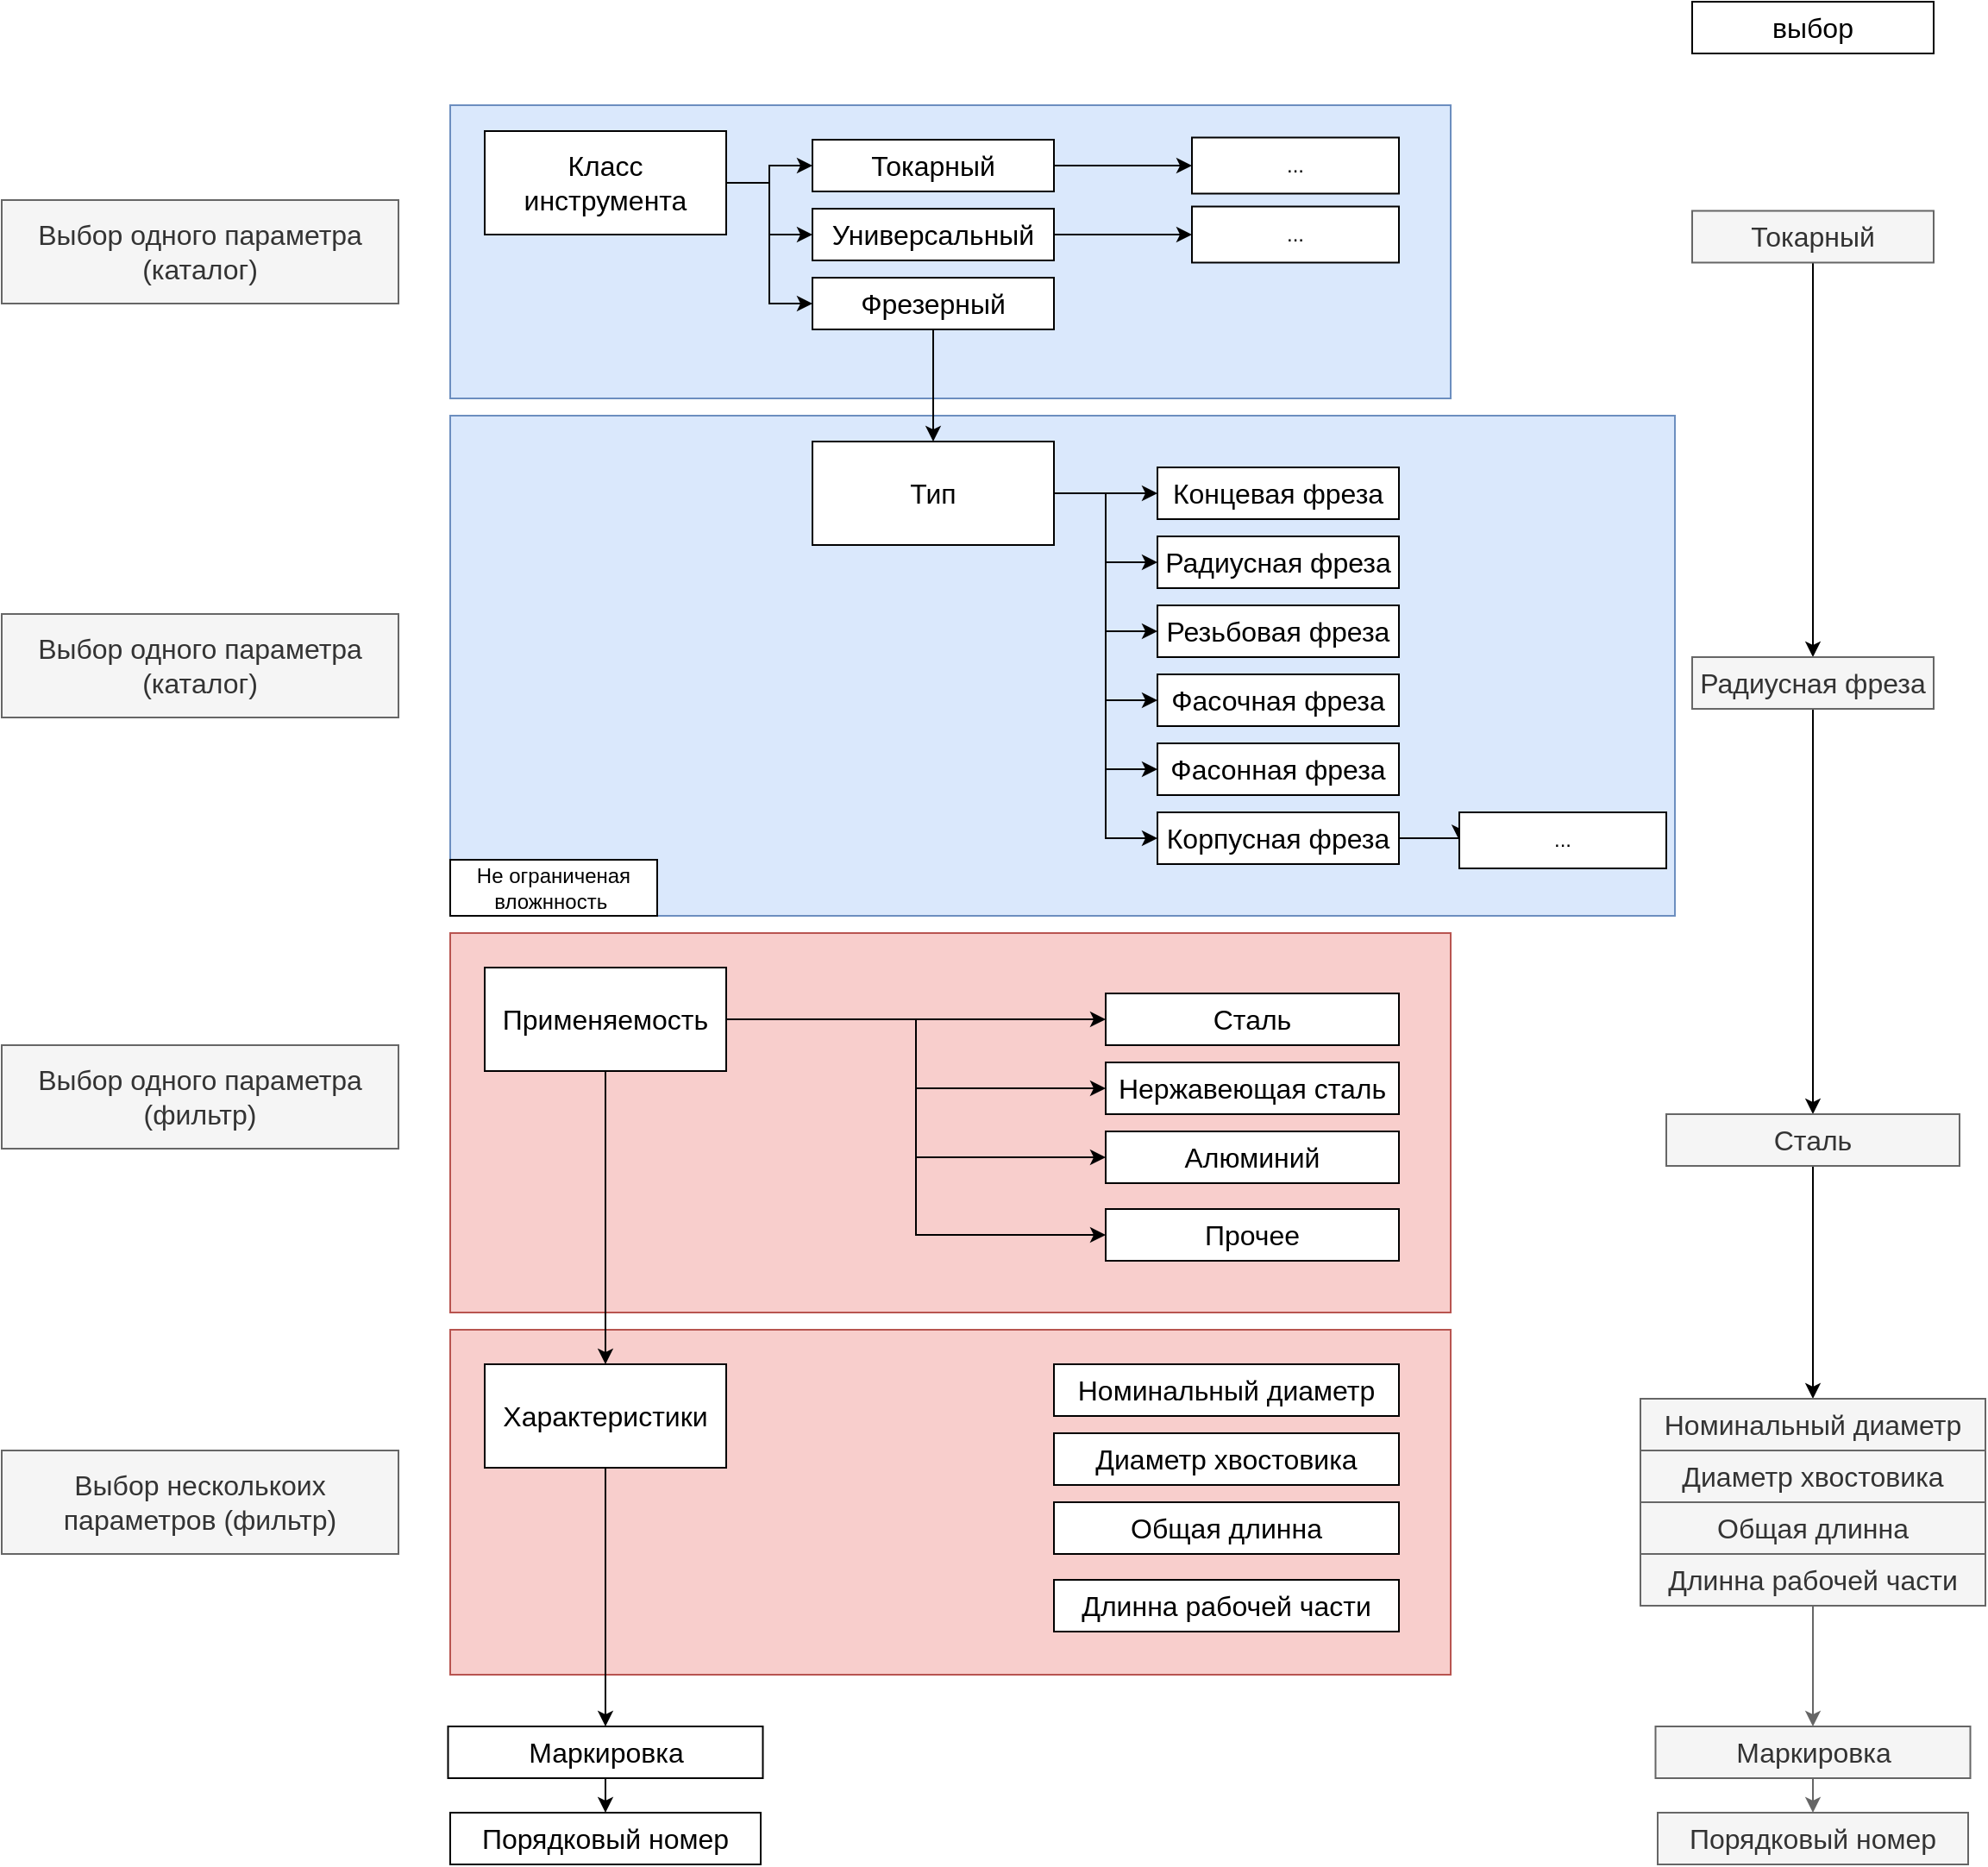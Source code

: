 <mxfile version="22.1.4" type="device">
  <diagram name="Страница — 1" id="rCo34V7c9WMxrhVv8G43">
    <mxGraphModel dx="3033" dy="2323" grid="1" gridSize="10" guides="1" tooltips="1" connect="1" arrows="1" fold="1" page="1" pageScale="1" pageWidth="827" pageHeight="1169" math="0" shadow="0">
      <root>
        <mxCell id="0" />
        <mxCell id="1" parent="0" />
        <mxCell id="O2XYGsJC51HNCYNZoQb--43" value="" style="rounded=0;whiteSpace=wrap;html=1;fillColor=#f8cecc;strokeColor=#b85450;movable=1;resizable=1;rotatable=1;deletable=1;editable=1;locked=0;connectable=1;" vertex="1" parent="1">
          <mxGeometry x="70" y="670" width="580" height="200" as="geometry" />
        </mxCell>
        <mxCell id="O2XYGsJC51HNCYNZoQb--32" value="" style="rounded=0;whiteSpace=wrap;html=1;fillColor=#f8cecc;strokeColor=#b85450;movable=1;resizable=1;rotatable=1;deletable=1;editable=1;locked=0;connectable=1;" vertex="1" parent="1">
          <mxGeometry x="70" y="440" width="580" height="220" as="geometry" />
        </mxCell>
        <mxCell id="O2XYGsJC51HNCYNZoQb--14" value="" style="rounded=0;whiteSpace=wrap;html=1;fillColor=#dae8fc;strokeColor=#6c8ebf;movable=1;resizable=1;rotatable=1;deletable=1;editable=1;locked=0;connectable=1;" vertex="1" parent="1">
          <mxGeometry x="70" y="140" width="710" height="290" as="geometry" />
        </mxCell>
        <mxCell id="O2XYGsJC51HNCYNZoQb--13" value="" style="rounded=0;whiteSpace=wrap;html=1;fillColor=#dae8fc;strokeColor=#6c8ebf;movable=0;resizable=0;rotatable=0;deletable=0;editable=0;locked=1;connectable=0;" vertex="1" parent="1">
          <mxGeometry x="70" y="-40" width="580" height="170" as="geometry" />
        </mxCell>
        <mxCell id="O2XYGsJC51HNCYNZoQb--2" value="&lt;font style=&quot;font-size: 16px;&quot;&gt;Фрезерный&lt;/font&gt;" style="rounded=0;whiteSpace=wrap;html=1;" vertex="1" parent="1">
          <mxGeometry x="280" y="60" width="140" height="30" as="geometry" />
        </mxCell>
        <mxCell id="O2XYGsJC51HNCYNZoQb--18" style="edgeStyle=orthogonalEdgeStyle;rounded=0;orthogonalLoop=1;jettySize=auto;html=1;exitX=1;exitY=0.5;exitDx=0;exitDy=0;" edge="1" parent="1" source="O2XYGsJC51HNCYNZoQb--3" target="O2XYGsJC51HNCYNZoQb--5">
          <mxGeometry relative="1" as="geometry" />
        </mxCell>
        <mxCell id="O2XYGsJC51HNCYNZoQb--19" style="edgeStyle=orthogonalEdgeStyle;rounded=0;orthogonalLoop=1;jettySize=auto;html=1;exitX=1;exitY=0.5;exitDx=0;exitDy=0;entryX=0;entryY=0.5;entryDx=0;entryDy=0;" edge="1" parent="1" source="O2XYGsJC51HNCYNZoQb--3" target="O2XYGsJC51HNCYNZoQb--7">
          <mxGeometry relative="1" as="geometry" />
        </mxCell>
        <mxCell id="O2XYGsJC51HNCYNZoQb--20" style="edgeStyle=orthogonalEdgeStyle;rounded=0;orthogonalLoop=1;jettySize=auto;html=1;exitX=1;exitY=0.5;exitDx=0;exitDy=0;entryX=0;entryY=0.5;entryDx=0;entryDy=0;" edge="1" parent="1" source="O2XYGsJC51HNCYNZoQb--3" target="O2XYGsJC51HNCYNZoQb--2">
          <mxGeometry relative="1" as="geometry" />
        </mxCell>
        <mxCell id="O2XYGsJC51HNCYNZoQb--31" style="edgeStyle=orthogonalEdgeStyle;rounded=0;orthogonalLoop=1;jettySize=auto;html=1;entryX=0.5;entryY=0;entryDx=0;entryDy=0;exitX=0.5;exitY=1;exitDx=0;exitDy=0;" edge="1" parent="1" source="O2XYGsJC51HNCYNZoQb--2" target="O2XYGsJC51HNCYNZoQb--12">
          <mxGeometry relative="1" as="geometry" />
        </mxCell>
        <mxCell id="O2XYGsJC51HNCYNZoQb--3" value="&lt;font style=&quot;font-size: 16px;&quot;&gt;Класс инструмента&lt;/font&gt;" style="rounded=0;whiteSpace=wrap;html=1;movable=1;resizable=1;rotatable=1;deletable=1;editable=1;locked=0;connectable=1;" vertex="1" parent="1">
          <mxGeometry x="90" y="-25" width="140" height="60" as="geometry" />
        </mxCell>
        <mxCell id="O2XYGsJC51HNCYNZoQb--69" value="" style="edgeStyle=orthogonalEdgeStyle;rounded=0;orthogonalLoop=1;jettySize=auto;html=1;" edge="1" parent="1" source="O2XYGsJC51HNCYNZoQb--5" target="O2XYGsJC51HNCYNZoQb--68">
          <mxGeometry relative="1" as="geometry" />
        </mxCell>
        <mxCell id="O2XYGsJC51HNCYNZoQb--5" value="&lt;font style=&quot;font-size: 16px;&quot;&gt;Токарный&lt;/font&gt;" style="rounded=0;whiteSpace=wrap;html=1;" vertex="1" parent="1">
          <mxGeometry x="280" y="-20" width="140" height="30" as="geometry" />
        </mxCell>
        <mxCell id="O2XYGsJC51HNCYNZoQb--73" style="edgeStyle=orthogonalEdgeStyle;rounded=0;orthogonalLoop=1;jettySize=auto;html=1;exitX=1;exitY=0.5;exitDx=0;exitDy=0;entryX=0;entryY=0.5;entryDx=0;entryDy=0;" edge="1" parent="1" source="O2XYGsJC51HNCYNZoQb--7" target="O2XYGsJC51HNCYNZoQb--72">
          <mxGeometry relative="1" as="geometry" />
        </mxCell>
        <mxCell id="O2XYGsJC51HNCYNZoQb--7" value="&lt;font style=&quot;font-size: 16px;&quot;&gt;Универсальный&lt;/font&gt;" style="rounded=0;whiteSpace=wrap;html=1;" vertex="1" parent="1">
          <mxGeometry x="280" y="20" width="140" height="30" as="geometry" />
        </mxCell>
        <mxCell id="O2XYGsJC51HNCYNZoQb--21" style="edgeStyle=orthogonalEdgeStyle;rounded=0;orthogonalLoop=1;jettySize=auto;html=1;exitX=1;exitY=0.5;exitDx=0;exitDy=0;entryX=0;entryY=0.5;entryDx=0;entryDy=0;" edge="1" parent="1" source="O2XYGsJC51HNCYNZoQb--12" target="O2XYGsJC51HNCYNZoQb--16">
          <mxGeometry relative="1" as="geometry" />
        </mxCell>
        <mxCell id="O2XYGsJC51HNCYNZoQb--22" style="edgeStyle=orthogonalEdgeStyle;rounded=0;orthogonalLoop=1;jettySize=auto;html=1;exitX=1;exitY=0.5;exitDx=0;exitDy=0;entryX=0;entryY=0.5;entryDx=0;entryDy=0;" edge="1" parent="1" source="O2XYGsJC51HNCYNZoQb--12" target="O2XYGsJC51HNCYNZoQb--15">
          <mxGeometry relative="1" as="geometry" />
        </mxCell>
        <mxCell id="O2XYGsJC51HNCYNZoQb--27" style="edgeStyle=orthogonalEdgeStyle;rounded=0;orthogonalLoop=1;jettySize=auto;html=1;exitX=1;exitY=0.5;exitDx=0;exitDy=0;entryX=0;entryY=0.5;entryDx=0;entryDy=0;" edge="1" parent="1" source="O2XYGsJC51HNCYNZoQb--12" target="O2XYGsJC51HNCYNZoQb--24">
          <mxGeometry relative="1" as="geometry" />
        </mxCell>
        <mxCell id="O2XYGsJC51HNCYNZoQb--28" style="edgeStyle=orthogonalEdgeStyle;rounded=0;orthogonalLoop=1;jettySize=auto;html=1;exitX=1;exitY=0.5;exitDx=0;exitDy=0;entryX=0;entryY=0.5;entryDx=0;entryDy=0;" edge="1" parent="1" source="O2XYGsJC51HNCYNZoQb--12" target="O2XYGsJC51HNCYNZoQb--26">
          <mxGeometry relative="1" as="geometry" />
        </mxCell>
        <mxCell id="O2XYGsJC51HNCYNZoQb--29" style="edgeStyle=orthogonalEdgeStyle;rounded=0;orthogonalLoop=1;jettySize=auto;html=1;exitX=1;exitY=0.5;exitDx=0;exitDy=0;entryX=0;entryY=0.5;entryDx=0;entryDy=0;" edge="1" parent="1" source="O2XYGsJC51HNCYNZoQb--12" target="O2XYGsJC51HNCYNZoQb--25">
          <mxGeometry relative="1" as="geometry" />
        </mxCell>
        <mxCell id="O2XYGsJC51HNCYNZoQb--30" style="edgeStyle=orthogonalEdgeStyle;rounded=0;orthogonalLoop=1;jettySize=auto;html=1;exitX=1;exitY=0.5;exitDx=0;exitDy=0;entryX=0;entryY=0.5;entryDx=0;entryDy=0;" edge="1" parent="1" source="O2XYGsJC51HNCYNZoQb--12" target="O2XYGsJC51HNCYNZoQb--23">
          <mxGeometry relative="1" as="geometry" />
        </mxCell>
        <mxCell id="O2XYGsJC51HNCYNZoQb--12" value="&lt;font style=&quot;font-size: 16px;&quot;&gt;Тип&lt;/font&gt;" style="rounded=0;whiteSpace=wrap;html=1;movable=1;resizable=1;rotatable=1;deletable=1;editable=1;locked=0;connectable=1;" vertex="1" parent="1">
          <mxGeometry x="280" y="155" width="140" height="60" as="geometry" />
        </mxCell>
        <mxCell id="O2XYGsJC51HNCYNZoQb--15" value="&lt;font style=&quot;font-size: 16px;&quot;&gt;Радиусная фреза&lt;/font&gt;" style="rounded=0;whiteSpace=wrap;html=1;" vertex="1" parent="1">
          <mxGeometry x="480" y="210" width="140" height="30" as="geometry" />
        </mxCell>
        <mxCell id="O2XYGsJC51HNCYNZoQb--16" value="&lt;font style=&quot;font-size: 16px;&quot;&gt;Концевая фреза&lt;/font&gt;" style="rounded=0;whiteSpace=wrap;html=1;" vertex="1" parent="1">
          <mxGeometry x="480" y="170" width="140" height="30" as="geometry" />
        </mxCell>
        <mxCell id="O2XYGsJC51HNCYNZoQb--23" value="&lt;font style=&quot;font-size: 16px;&quot;&gt;Резьбовая фреза&lt;/font&gt;" style="rounded=0;whiteSpace=wrap;html=1;" vertex="1" parent="1">
          <mxGeometry x="480" y="250" width="140" height="30" as="geometry" />
        </mxCell>
        <mxCell id="O2XYGsJC51HNCYNZoQb--24" value="&lt;font style=&quot;font-size: 16px;&quot;&gt;Фасочная фреза&lt;/font&gt;" style="rounded=0;whiteSpace=wrap;html=1;" vertex="1" parent="1">
          <mxGeometry x="480" y="290" width="140" height="30" as="geometry" />
        </mxCell>
        <mxCell id="O2XYGsJC51HNCYNZoQb--102" style="edgeStyle=orthogonalEdgeStyle;rounded=0;orthogonalLoop=1;jettySize=auto;html=1;exitX=1;exitY=0.5;exitDx=0;exitDy=0;entryX=0;entryY=0.5;entryDx=0;entryDy=0;" edge="1" parent="1" source="O2XYGsJC51HNCYNZoQb--25" target="O2XYGsJC51HNCYNZoQb--101">
          <mxGeometry relative="1" as="geometry" />
        </mxCell>
        <mxCell id="O2XYGsJC51HNCYNZoQb--25" value="&lt;font style=&quot;font-size: 16px;&quot;&gt;Корпусная фреза&lt;/font&gt;" style="rounded=0;whiteSpace=wrap;html=1;" vertex="1" parent="1">
          <mxGeometry x="480" y="370" width="140" height="30" as="geometry" />
        </mxCell>
        <mxCell id="O2XYGsJC51HNCYNZoQb--26" value="&lt;font style=&quot;font-size: 16px;&quot;&gt;Фасонная фреза&lt;/font&gt;" style="rounded=0;whiteSpace=wrap;html=1;" vertex="1" parent="1">
          <mxGeometry x="480" y="330" width="140" height="30" as="geometry" />
        </mxCell>
        <mxCell id="O2XYGsJC51HNCYNZoQb--36" style="edgeStyle=orthogonalEdgeStyle;rounded=0;orthogonalLoop=1;jettySize=auto;html=1;" edge="1" parent="1" source="O2XYGsJC51HNCYNZoQb--33" target="O2XYGsJC51HNCYNZoQb--35">
          <mxGeometry relative="1" as="geometry" />
        </mxCell>
        <mxCell id="O2XYGsJC51HNCYNZoQb--40" style="edgeStyle=orthogonalEdgeStyle;rounded=0;orthogonalLoop=1;jettySize=auto;html=1;exitX=1;exitY=0.5;exitDx=0;exitDy=0;entryX=0;entryY=0.5;entryDx=0;entryDy=0;" edge="1" parent="1" source="O2XYGsJC51HNCYNZoQb--33" target="O2XYGsJC51HNCYNZoQb--39">
          <mxGeometry relative="1" as="geometry" />
        </mxCell>
        <mxCell id="O2XYGsJC51HNCYNZoQb--41" style="edgeStyle=orthogonalEdgeStyle;rounded=0;orthogonalLoop=1;jettySize=auto;html=1;exitX=1;exitY=0.5;exitDx=0;exitDy=0;entryX=0;entryY=0.5;entryDx=0;entryDy=0;" edge="1" parent="1" source="O2XYGsJC51HNCYNZoQb--33" target="O2XYGsJC51HNCYNZoQb--38">
          <mxGeometry relative="1" as="geometry" />
        </mxCell>
        <mxCell id="O2XYGsJC51HNCYNZoQb--42" style="edgeStyle=orthogonalEdgeStyle;rounded=0;orthogonalLoop=1;jettySize=auto;html=1;exitX=1;exitY=0.5;exitDx=0;exitDy=0;entryX=0;entryY=0.5;entryDx=0;entryDy=0;" edge="1" parent="1" source="O2XYGsJC51HNCYNZoQb--33" target="O2XYGsJC51HNCYNZoQb--37">
          <mxGeometry relative="1" as="geometry" />
        </mxCell>
        <mxCell id="O2XYGsJC51HNCYNZoQb--54" style="edgeStyle=orthogonalEdgeStyle;rounded=0;orthogonalLoop=1;jettySize=auto;html=1;exitX=0.5;exitY=1;exitDx=0;exitDy=0;" edge="1" parent="1" source="O2XYGsJC51HNCYNZoQb--33" target="O2XYGsJC51HNCYNZoQb--50">
          <mxGeometry relative="1" as="geometry" />
        </mxCell>
        <mxCell id="O2XYGsJC51HNCYNZoQb--33" value="&lt;font style=&quot;font-size: 16px;&quot;&gt;Применяемость&lt;/font&gt;" style="rounded=0;whiteSpace=wrap;html=1;movable=1;resizable=1;rotatable=1;deletable=1;editable=1;locked=0;connectable=1;" vertex="1" parent="1">
          <mxGeometry x="90" y="460" width="140" height="60" as="geometry" />
        </mxCell>
        <mxCell id="O2XYGsJC51HNCYNZoQb--35" value="&lt;font style=&quot;font-size: 16px;&quot;&gt;Сталь&lt;/font&gt;" style="rounded=0;whiteSpace=wrap;html=1;" vertex="1" parent="1">
          <mxGeometry x="450" y="475" width="170" height="30" as="geometry" />
        </mxCell>
        <mxCell id="O2XYGsJC51HNCYNZoQb--37" value="&lt;font style=&quot;font-size: 16px;&quot;&gt;Прочее&lt;/font&gt;" style="rounded=0;whiteSpace=wrap;html=1;" vertex="1" parent="1">
          <mxGeometry x="450" y="600" width="170" height="30" as="geometry" />
        </mxCell>
        <mxCell id="O2XYGsJC51HNCYNZoQb--38" value="&lt;font style=&quot;font-size: 16px;&quot;&gt;Алюминий&lt;/font&gt;" style="rounded=0;whiteSpace=wrap;html=1;" vertex="1" parent="1">
          <mxGeometry x="450" y="555" width="170" height="30" as="geometry" />
        </mxCell>
        <mxCell id="O2XYGsJC51HNCYNZoQb--39" value="&lt;font style=&quot;font-size: 16px;&quot;&gt;Нержавеющая сталь&lt;/font&gt;" style="rounded=0;whiteSpace=wrap;html=1;" vertex="1" parent="1">
          <mxGeometry x="450" y="515" width="170" height="30" as="geometry" />
        </mxCell>
        <mxCell id="O2XYGsJC51HNCYNZoQb--44" value="&lt;font style=&quot;font-size: 16px;&quot;&gt;Номинальный диаметр&lt;/font&gt;" style="rounded=0;whiteSpace=wrap;html=1;" vertex="1" parent="1">
          <mxGeometry x="420" y="690" width="200" height="30" as="geometry" />
        </mxCell>
        <mxCell id="O2XYGsJC51HNCYNZoQb--45" value="&lt;font style=&quot;font-size: 16px;&quot;&gt;Длинна рабочей части&lt;/font&gt;" style="rounded=0;whiteSpace=wrap;html=1;" vertex="1" parent="1">
          <mxGeometry x="420" y="815" width="200" height="30" as="geometry" />
        </mxCell>
        <mxCell id="O2XYGsJC51HNCYNZoQb--46" value="&lt;font style=&quot;font-size: 16px;&quot;&gt;Общая длинна&lt;/font&gt;" style="rounded=0;whiteSpace=wrap;html=1;" vertex="1" parent="1">
          <mxGeometry x="420" y="770" width="200" height="30" as="geometry" />
        </mxCell>
        <mxCell id="O2XYGsJC51HNCYNZoQb--47" value="&lt;font style=&quot;font-size: 16px;&quot;&gt;Диаметр хвостовика&lt;/font&gt;" style="rounded=0;whiteSpace=wrap;html=1;" vertex="1" parent="1">
          <mxGeometry x="420" y="730" width="200" height="30" as="geometry" />
        </mxCell>
        <mxCell id="O2XYGsJC51HNCYNZoQb--53" style="edgeStyle=orthogonalEdgeStyle;rounded=0;orthogonalLoop=1;jettySize=auto;html=1;exitX=0.5;exitY=1;exitDx=0;exitDy=0;entryX=0.5;entryY=0;entryDx=0;entryDy=0;" edge="1" parent="1" source="O2XYGsJC51HNCYNZoQb--50" target="O2XYGsJC51HNCYNZoQb--52">
          <mxGeometry relative="1" as="geometry" />
        </mxCell>
        <mxCell id="O2XYGsJC51HNCYNZoQb--50" value="&lt;font style=&quot;font-size: 16px;&quot;&gt;Характеристики&lt;/font&gt;" style="rounded=0;whiteSpace=wrap;html=1;movable=1;resizable=1;rotatable=1;deletable=1;editable=1;locked=0;connectable=1;" vertex="1" parent="1">
          <mxGeometry x="90" y="690" width="140" height="60" as="geometry" />
        </mxCell>
        <mxCell id="O2XYGsJC51HNCYNZoQb--56" style="edgeStyle=orthogonalEdgeStyle;rounded=0;orthogonalLoop=1;jettySize=auto;html=1;exitX=0.5;exitY=1;exitDx=0;exitDy=0;entryX=0.5;entryY=0;entryDx=0;entryDy=0;" edge="1" parent="1" source="O2XYGsJC51HNCYNZoQb--52" target="O2XYGsJC51HNCYNZoQb--55">
          <mxGeometry relative="1" as="geometry" />
        </mxCell>
        <mxCell id="O2XYGsJC51HNCYNZoQb--52" value="&lt;font style=&quot;font-size: 16px;&quot;&gt;Маркировка&lt;/font&gt;" style="rounded=0;whiteSpace=wrap;html=1;" vertex="1" parent="1">
          <mxGeometry x="68.75" y="900" width="182.5" height="30" as="geometry" />
        </mxCell>
        <mxCell id="O2XYGsJC51HNCYNZoQb--55" value="&lt;font style=&quot;font-size: 16px;&quot;&gt;Порядковый номер&lt;/font&gt;" style="rounded=0;whiteSpace=wrap;html=1;" vertex="1" parent="1">
          <mxGeometry x="70" y="950" width="180" height="30" as="geometry" />
        </mxCell>
        <mxCell id="O2XYGsJC51HNCYNZoQb--63" value="&lt;font style=&quot;font-size: 16px;&quot;&gt;Выбор несколькоих параметров (фильтр)&lt;/font&gt;" style="rounded=0;whiteSpace=wrap;html=1;fillColor=#f5f5f5;fontColor=#333333;strokeColor=#666666;" vertex="1" parent="1">
          <mxGeometry x="-190" y="740" width="230" height="60" as="geometry" />
        </mxCell>
        <mxCell id="O2XYGsJC51HNCYNZoQb--64" value="&lt;font style=&quot;font-size: 16px;&quot;&gt;Выбор одного параметра (фильтр)&lt;/font&gt;" style="rounded=0;whiteSpace=wrap;html=1;fillColor=#f5f5f5;fontColor=#333333;strokeColor=#666666;" vertex="1" parent="1">
          <mxGeometry x="-190" y="505" width="230" height="60" as="geometry" />
        </mxCell>
        <mxCell id="O2XYGsJC51HNCYNZoQb--65" value="&lt;font style=&quot;font-size: 16px;&quot;&gt;Выбор одного параметра (каталог)&lt;/font&gt;" style="rounded=0;whiteSpace=wrap;html=1;fillColor=#f5f5f5;fontColor=#333333;strokeColor=#666666;" vertex="1" parent="1">
          <mxGeometry x="-190" y="255" width="230" height="60" as="geometry" />
        </mxCell>
        <mxCell id="O2XYGsJC51HNCYNZoQb--68" value="..." style="whiteSpace=wrap;html=1;rounded=0;" vertex="1" parent="1">
          <mxGeometry x="500" y="-21.25" width="120" height="32.5" as="geometry" />
        </mxCell>
        <mxCell id="O2XYGsJC51HNCYNZoQb--72" value="..." style="whiteSpace=wrap;html=1;rounded=0;" vertex="1" parent="1">
          <mxGeometry x="500" y="18.75" width="120" height="32.5" as="geometry" />
        </mxCell>
        <mxCell id="O2XYGsJC51HNCYNZoQb--76" value="&lt;font style=&quot;font-size: 16px;&quot;&gt;Выбор одного параметра (каталог)&lt;/font&gt;" style="rounded=0;whiteSpace=wrap;html=1;fillColor=#f5f5f5;fontColor=#333333;strokeColor=#666666;" vertex="1" parent="1">
          <mxGeometry x="-190" y="15" width="230" height="60" as="geometry" />
        </mxCell>
        <mxCell id="O2XYGsJC51HNCYNZoQb--86" style="edgeStyle=orthogonalEdgeStyle;rounded=0;orthogonalLoop=1;jettySize=auto;html=1;exitX=0.5;exitY=1;exitDx=0;exitDy=0;" edge="1" parent="1" source="O2XYGsJC51HNCYNZoQb--83" target="O2XYGsJC51HNCYNZoQb--85">
          <mxGeometry relative="1" as="geometry" />
        </mxCell>
        <mxCell id="O2XYGsJC51HNCYNZoQb--83" value="&lt;font style=&quot;font-size: 16px;&quot;&gt;Токарный&lt;/font&gt;" style="rounded=0;whiteSpace=wrap;html=1;fillColor=#f5f5f5;fontColor=#333333;strokeColor=#666666;" vertex="1" parent="1">
          <mxGeometry x="790" y="21.25" width="140" height="30" as="geometry" />
        </mxCell>
        <mxCell id="O2XYGsJC51HNCYNZoQb--84" value="&lt;font style=&quot;font-size: 16px;&quot;&gt;выбор&lt;/font&gt;" style="rounded=0;whiteSpace=wrap;html=1;" vertex="1" parent="1">
          <mxGeometry x="790" y="-100" width="140" height="30" as="geometry" />
        </mxCell>
        <mxCell id="O2XYGsJC51HNCYNZoQb--89" style="edgeStyle=orthogonalEdgeStyle;rounded=0;orthogonalLoop=1;jettySize=auto;html=1;exitX=0.5;exitY=1;exitDx=0;exitDy=0;entryX=0.5;entryY=0;entryDx=0;entryDy=0;" edge="1" parent="1" source="O2XYGsJC51HNCYNZoQb--85" target="O2XYGsJC51HNCYNZoQb--88">
          <mxGeometry relative="1" as="geometry" />
        </mxCell>
        <mxCell id="O2XYGsJC51HNCYNZoQb--85" value="&lt;font style=&quot;font-size: 16px;&quot;&gt;Радиусная фреза&lt;/font&gt;" style="rounded=0;whiteSpace=wrap;html=1;fillColor=#f5f5f5;fontColor=#333333;strokeColor=#666666;" vertex="1" parent="1">
          <mxGeometry x="790" y="280" width="140" height="30" as="geometry" />
        </mxCell>
        <mxCell id="O2XYGsJC51HNCYNZoQb--94" style="edgeStyle=orthogonalEdgeStyle;rounded=0;orthogonalLoop=1;jettySize=auto;html=1;exitX=0.5;exitY=1;exitDx=0;exitDy=0;entryX=0.5;entryY=0;entryDx=0;entryDy=0;" edge="1" parent="1" source="O2XYGsJC51HNCYNZoQb--88" target="O2XYGsJC51HNCYNZoQb--90">
          <mxGeometry relative="1" as="geometry" />
        </mxCell>
        <mxCell id="O2XYGsJC51HNCYNZoQb--88" value="&lt;font style=&quot;font-size: 16px;&quot;&gt;Сталь&lt;/font&gt;" style="rounded=0;whiteSpace=wrap;html=1;fillColor=#f5f5f5;fontColor=#333333;strokeColor=#666666;" vertex="1" parent="1">
          <mxGeometry x="775" y="545" width="170" height="30" as="geometry" />
        </mxCell>
        <mxCell id="O2XYGsJC51HNCYNZoQb--90" value="&lt;font style=&quot;font-size: 16px;&quot;&gt;Номинальный диаметр&lt;/font&gt;" style="rounded=0;whiteSpace=wrap;html=1;fillColor=#f5f5f5;fontColor=#333333;strokeColor=#666666;" vertex="1" parent="1">
          <mxGeometry x="760" y="710" width="200" height="30" as="geometry" />
        </mxCell>
        <mxCell id="O2XYGsJC51HNCYNZoQb--98" style="edgeStyle=orthogonalEdgeStyle;rounded=0;orthogonalLoop=1;jettySize=auto;html=1;exitX=0.5;exitY=1;exitDx=0;exitDy=0;entryX=0.5;entryY=0;entryDx=0;entryDy=0;fillColor=#f5f5f5;strokeColor=#666666;" edge="1" parent="1" source="O2XYGsJC51HNCYNZoQb--91" target="O2XYGsJC51HNCYNZoQb--96">
          <mxGeometry relative="1" as="geometry" />
        </mxCell>
        <mxCell id="O2XYGsJC51HNCYNZoQb--91" value="&lt;font style=&quot;font-size: 16px;&quot;&gt;Длинна рабочей части&lt;/font&gt;" style="rounded=0;whiteSpace=wrap;html=1;fillColor=#f5f5f5;fontColor=#333333;strokeColor=#666666;" vertex="1" parent="1">
          <mxGeometry x="760" y="800" width="200" height="30" as="geometry" />
        </mxCell>
        <mxCell id="O2XYGsJC51HNCYNZoQb--92" value="&lt;font style=&quot;font-size: 16px;&quot;&gt;Общая длинна&lt;/font&gt;" style="rounded=0;whiteSpace=wrap;html=1;fillColor=#f5f5f5;fontColor=#333333;strokeColor=#666666;" vertex="1" parent="1">
          <mxGeometry x="760" y="770" width="200" height="30" as="geometry" />
        </mxCell>
        <mxCell id="O2XYGsJC51HNCYNZoQb--93" value="&lt;font style=&quot;font-size: 16px;&quot;&gt;Диаметр хвостовика&lt;/font&gt;" style="rounded=0;whiteSpace=wrap;html=1;fillColor=#f5f5f5;fontColor=#333333;strokeColor=#666666;" vertex="1" parent="1">
          <mxGeometry x="760" y="740" width="200" height="30" as="geometry" />
        </mxCell>
        <mxCell id="O2XYGsJC51HNCYNZoQb--95" style="edgeStyle=orthogonalEdgeStyle;rounded=0;orthogonalLoop=1;jettySize=auto;html=1;exitX=0.5;exitY=1;exitDx=0;exitDy=0;entryX=0.5;entryY=0;entryDx=0;entryDy=0;fillColor=#f5f5f5;strokeColor=#666666;" edge="1" parent="1" source="O2XYGsJC51HNCYNZoQb--96" target="O2XYGsJC51HNCYNZoQb--97">
          <mxGeometry relative="1" as="geometry" />
        </mxCell>
        <mxCell id="O2XYGsJC51HNCYNZoQb--96" value="&lt;font style=&quot;font-size: 16px;&quot;&gt;Маркировка&lt;/font&gt;" style="rounded=0;whiteSpace=wrap;html=1;fillColor=#f5f5f5;fontColor=#333333;strokeColor=#666666;" vertex="1" parent="1">
          <mxGeometry x="768.75" y="900" width="182.5" height="30" as="geometry" />
        </mxCell>
        <mxCell id="O2XYGsJC51HNCYNZoQb--97" value="&lt;font style=&quot;font-size: 16px;&quot;&gt;Порядковый номер&lt;/font&gt;" style="rounded=0;whiteSpace=wrap;html=1;fillColor=#f5f5f5;fontColor=#333333;strokeColor=#666666;" vertex="1" parent="1">
          <mxGeometry x="770" y="950" width="180" height="30" as="geometry" />
        </mxCell>
        <mxCell id="O2XYGsJC51HNCYNZoQb--100" value="Не ограниченая вложнность&amp;nbsp;" style="whiteSpace=wrap;html=1;rounded=0;" vertex="1" parent="1">
          <mxGeometry x="70" y="397.5" width="120" height="32.5" as="geometry" />
        </mxCell>
        <mxCell id="O2XYGsJC51HNCYNZoQb--101" value="..." style="whiteSpace=wrap;html=1;rounded=0;" vertex="1" parent="1">
          <mxGeometry x="655" y="370" width="120" height="32.5" as="geometry" />
        </mxCell>
      </root>
    </mxGraphModel>
  </diagram>
</mxfile>
